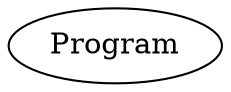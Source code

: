 digraph tree {
rankdir=TB;
nodesep=0.6;
ranksep=0.8;
    "Program_2045589397392" [label="Program"];
}
